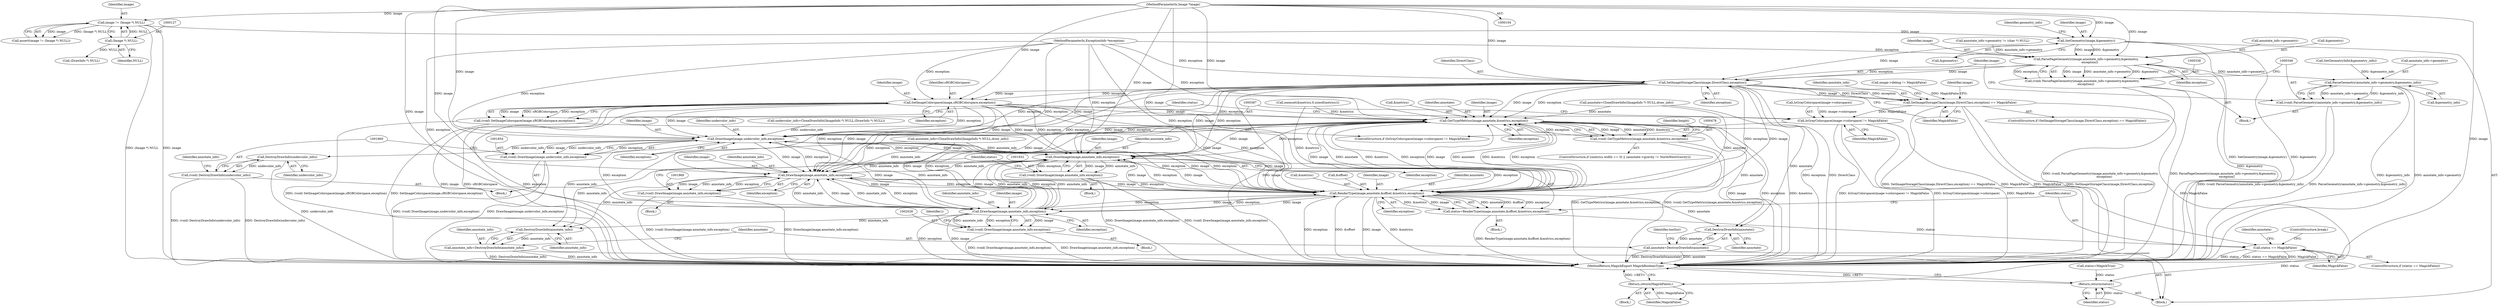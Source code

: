 digraph "0_ImageMagick_f595a1985233c399a05c0c37cc41de16a90dd025@pointer" {
"1000321" [label="(Call,SetGeometry(image,&geometry))"];
"1000124" [label="(Call,image != (Image *) NULL)"];
"1000105" [label="(MethodParameterIn,Image *image)"];
"1000126" [label="(Call,(Image *) NULL)"];
"1000339" [label="(Call,ParsePageGeometry(image,annotate_info->geometry,&geometry,\n        exception))"];
"1000337" [label="(Call,(void) ParsePageGeometry(image,annotate_info->geometry,&geometry,\n        exception))"];
"1000349" [label="(Call,ParseGeometry(annotate_info->geometry,&geometry_info))"];
"1000347" [label="(Call,(void) ParseGeometry(annotate_info->geometry,&geometry_info))"];
"1000357" [label="(Call,SetImageStorageClass(image,DirectClass,exception))"];
"1000356" [label="(Call,SetImageStorageClass(image,DirectClass,exception) == MagickFalse)"];
"1000377" [label="(Return,return(MagickFalse);)"];
"1000380" [label="(Call,IsGrayColorspace(image->colorspace) != MagickFalse)"];
"1001985" [label="(Call,status == MagickFalse)"];
"1002047" [label="(Return,return(status);)"];
"1000388" [label="(Call,SetImageColorspace(image,sRGBColorspace,exception))"];
"1000386" [label="(Call,(void) SetImageColorspace(image,sRGBColorspace,exception))"];
"1000479" [label="(Call,GetTypeMetrics(image,annotate,&metrics,exception))"];
"1000477" [label="(Call,(void) GetTypeMetrics(image,annotate,&metrics,exception))"];
"1001855" [label="(Call,DrawImage(image,undercolor_info,exception))"];
"1001853" [label="(Call,(void) DrawImage(image,undercolor_info,exception))"];
"1001861" [label="(Call,DestroyDrawInfo(undercolor_info))"];
"1001859" [label="(Call,(void) DestroyDrawInfo(undercolor_info))"];
"1001933" [label="(Call,DrawImage(image,annotate_info,exception))"];
"1001931" [label="(Call,(void) DrawImage(image,annotate_info,exception))"];
"1001970" [label="(Call,DrawImage(image,annotate_info,exception))"];
"1001968" [label="(Call,(void) DrawImage(image,annotate_info,exception))"];
"1001976" [label="(Call,RenderType(image,annotate,&offset,&metrics,exception))"];
"1001974" [label="(Call,status=RenderType(image,annotate,&offset,&metrics,exception))"];
"1002029" [label="(Call,DrawImage(image,annotate_info,exception))"];
"1002027" [label="(Call,(void) DrawImage(image,annotate_info,exception))"];
"1002035" [label="(Call,DestroyDrawInfo(annotate_info))"];
"1002033" [label="(Call,annotate_info=DestroyDrawInfo(annotate_info))"];
"1002039" [label="(Call,DestroyDrawInfo(annotate))"];
"1002037" [label="(Call,annotate=DestroyDrawInfo(annotate))"];
"1001861" [label="(Call,DestroyDrawInfo(undercolor_info))"];
"1000357" [label="(Call,SetImageStorageClass(image,DirectClass,exception))"];
"1000393" [label="(Identifier,status)"];
"1000392" [label="(Call,status=MagickTrue)"];
"1000378" [label="(Identifier,MagickFalse)"];
"1000484" [label="(Identifier,exception)"];
"1000482" [label="(Call,&metrics)"];
"1002031" [label="(Identifier,annotate_info)"];
"1000360" [label="(Identifier,exception)"];
"1000107" [label="(MethodParameterIn,ExceptionInfo *exception)"];
"1000125" [label="(Identifier,image)"];
"1002048" [label="(Identifier,status)"];
"1000377" [label="(Return,return(MagickFalse);)"];
"1000391" [label="(Identifier,exception)"];
"1000390" [label="(Identifier,sRGBColorspace)"];
"1001970" [label="(Call,DrawImage(image,annotate_info,exception))"];
"1001866" [label="(Identifier,annotate_info)"];
"1002034" [label="(Identifier,annotate_info)"];
"1001933" [label="(Call,DrawImage(image,annotate_info,exception))"];
"1000344" [label="(Call,&geometry)"];
"1000349" [label="(Call,ParseGeometry(annotate_info->geometry,&geometry_info))"];
"1001981" [label="(Call,&metrics)"];
"1000327" [label="(Identifier,geometry_info)"];
"1001856" [label="(Identifier,image)"];
"1001855" [label="(Call,DrawImage(image,undercolor_info,exception))"];
"1002038" [label="(Identifier,annotate)"];
"1000356" [label="(Call,SetImageStorageClass(image,DirectClass,exception) == MagickFalse)"];
"1000479" [label="(Call,GetTypeMetrics(image,annotate,&metrics,exception))"];
"1000380" [label="(Call,IsGrayColorspace(image->colorspace) != MagickFalse)"];
"1001853" [label="(Call,(void) DrawImage(image,undercolor_info,exception))"];
"1000361" [label="(Identifier,MagickFalse)"];
"1000123" [label="(Call,assert(image != (Image *) NULL))"];
"1002036" [label="(Identifier,annotate_info)"];
"1001976" [label="(Call,RenderType(image,annotate,&offset,&metrics,exception))"];
"1001857" [label="(Identifier,undercolor_info)"];
"1000340" [label="(Identifier,image)"];
"1001979" [label="(Call,&offset)"];
"1002030" [label="(Identifier,image)"];
"1001987" [label="(Identifier,MagickFalse)"];
"1001899" [label="(Block,)"];
"1001931" [label="(Call,(void) DrawImage(image,annotate_info,exception))"];
"1002029" [label="(Call,DrawImage(image,annotate_info,exception))"];
"1000339" [label="(Call,ParsePageGeometry(image,annotate_info->geometry,&geometry,\n        exception))"];
"1001983" [label="(Identifier,exception)"];
"1000364" [label="(Identifier,annotate_info)"];
"1000329" [label="(Call,annotate_info->geometry != (char *) NULL)"];
"1001934" [label="(Identifier,image)"];
"1002049" [label="(MethodReturn,MagickExport MagickBooleanType)"];
"1001977" [label="(Identifier,image)"];
"1000323" [label="(Call,&geometry)"];
"1000350" [label="(Call,annotate_info->geometry)"];
"1000385" [label="(Identifier,MagickFalse)"];
"1000381" [label="(Call,IsGrayColorspace(image->colorspace))"];
"1000359" [label="(Identifier,DirectClass)"];
"1000346" [label="(Identifier,exception)"];
"1001992" [label="(Identifier,annotate)"];
"1001944" [label="(Block,)"];
"1002027" [label="(Call,(void) DrawImage(image,annotate_info,exception))"];
"1001858" [label="(Identifier,exception)"];
"1000126" [label="(Call,(Image *) NULL)"];
"1001973" [label="(Identifier,exception)"];
"1002047" [label="(Return,return(status);)"];
"1001971" [label="(Identifier,image)"];
"1000128" [label="(Identifier,NULL)"];
"1001968" [label="(Call,(void) DrawImage(image,annotate_info,exception))"];
"1001985" [label="(Call,status == MagickFalse)"];
"1000481" [label="(Identifier,annotate)"];
"1002033" [label="(Call,annotate_info=DestroyDrawInfo(annotate_info))"];
"1000136" [label="(Call,image->debug != MagickFalse)"];
"1000480" [label="(Identifier,image)"];
"1000358" [label="(Identifier,image)"];
"1000181" [label="(Call,annotate=CloneDrawInfo((ImageInfo *) NULL,draw_info))"];
"1000200" [label="(Call,annotate_info=CloneDrawInfo((ImageInfo *) NULL,draw_info))"];
"1001986" [label="(Identifier,status)"];
"1001936" [label="(Identifier,exception)"];
"1000322" [label="(Identifier,image)"];
"1001974" [label="(Call,status=RenderType(image,annotate,&offset,&metrics,exception))"];
"1000477" [label="(Call,(void) GetTypeMetrics(image,annotate,&metrics,exception))"];
"1001988" [label="(ControlStructure,break;)"];
"1001972" [label="(Identifier,annotate_info)"];
"1002042" [label="(Identifier,textlist)"];
"1000153" [label="(Call,(DrawInfo *) NULL)"];
"1000325" [label="(Call,SetGeometryInfo(&geometry_info))"];
"1000124" [label="(Call,image != (Image *) NULL)"];
"1000388" [label="(Call,SetImageColorspace(image,sRGBColorspace,exception))"];
"1000486" [label="(Identifier,height)"];
"1000397" [label="(Call,memset(&metrics,0,sizeof(metrics)))"];
"1001770" [label="(Call,undercolor_info=CloneDrawInfo((ImageInfo *) NULL,(DrawInfo *) NULL))"];
"1000386" [label="(Call,(void) SetImageColorspace(image,sRGBColorspace,exception))"];
"1002040" [label="(Identifier,annotate)"];
"1002035" [label="(Call,DestroyDrawInfo(annotate_info))"];
"1000415" [label="(Identifier,i)"];
"1000108" [label="(Block,)"];
"1000416" [label="(Block,)"];
"1000465" [label="(ControlStructure,if ((metrics.width == 0) || (annotate->gravity != NorthWestGravity)))"];
"1002037" [label="(Call,annotate=DestroyDrawInfo(annotate))"];
"1001862" [label="(Identifier,undercolor_info)"];
"1000383" [label="(Identifier,image)"];
"1000389" [label="(Identifier,image)"];
"1001975" [label="(Identifier,status)"];
"1001935" [label="(Identifier,annotate_info)"];
"1000341" [label="(Call,annotate_info->geometry)"];
"1001984" [label="(ControlStructure,if (status == MagickFalse))"];
"1002032" [label="(Identifier,exception)"];
"1000347" [label="(Call,(void) ParseGeometry(annotate_info->geometry,&geometry_info))"];
"1000337" [label="(Call,(void) ParsePageGeometry(image,annotate_info->geometry,&geometry,\n        exception))"];
"1000355" [label="(ControlStructure,if (SetImageStorageClass(image,DirectClass,exception) == MagickFalse))"];
"1000379" [label="(ControlStructure,if (IsGrayColorspace(image->colorspace) != MagickFalse))"];
"1001768" [label="(Block,)"];
"1000105" [label="(MethodParameterIn,Image *image)"];
"1001859" [label="(Call,(void) DestroyDrawInfo(undercolor_info))"];
"1000321" [label="(Call,SetGeometry(image,&geometry))"];
"1000336" [label="(Block,)"];
"1000353" [label="(Call,&geometry_info)"];
"1002039" [label="(Call,DestroyDrawInfo(annotate))"];
"1001978" [label="(Identifier,annotate)"];
"1001995" [label="(Block,)"];
"1000362" [label="(Block,)"];
"1000321" -> "1000108"  [label="AST: "];
"1000321" -> "1000323"  [label="CFG: "];
"1000322" -> "1000321"  [label="AST: "];
"1000323" -> "1000321"  [label="AST: "];
"1000327" -> "1000321"  [label="CFG: "];
"1000321" -> "1002049"  [label="DDG: &geometry"];
"1000321" -> "1002049"  [label="DDG: SetGeometry(image,&geometry)"];
"1000124" -> "1000321"  [label="DDG: image"];
"1000105" -> "1000321"  [label="DDG: image"];
"1000321" -> "1000339"  [label="DDG: image"];
"1000321" -> "1000339"  [label="DDG: &geometry"];
"1000321" -> "1000357"  [label="DDG: image"];
"1000124" -> "1000123"  [label="AST: "];
"1000124" -> "1000126"  [label="CFG: "];
"1000125" -> "1000124"  [label="AST: "];
"1000126" -> "1000124"  [label="AST: "];
"1000123" -> "1000124"  [label="CFG: "];
"1000124" -> "1002049"  [label="DDG: (Image *) NULL"];
"1000124" -> "1002049"  [label="DDG: image"];
"1000124" -> "1000123"  [label="DDG: image"];
"1000124" -> "1000123"  [label="DDG: (Image *) NULL"];
"1000105" -> "1000124"  [label="DDG: image"];
"1000126" -> "1000124"  [label="DDG: NULL"];
"1000105" -> "1000104"  [label="AST: "];
"1000105" -> "1002049"  [label="DDG: image"];
"1000105" -> "1000339"  [label="DDG: image"];
"1000105" -> "1000357"  [label="DDG: image"];
"1000105" -> "1000388"  [label="DDG: image"];
"1000105" -> "1000479"  [label="DDG: image"];
"1000105" -> "1001855"  [label="DDG: image"];
"1000105" -> "1001933"  [label="DDG: image"];
"1000105" -> "1001970"  [label="DDG: image"];
"1000105" -> "1001976"  [label="DDG: image"];
"1000105" -> "1002029"  [label="DDG: image"];
"1000126" -> "1000128"  [label="CFG: "];
"1000127" -> "1000126"  [label="AST: "];
"1000128" -> "1000126"  [label="AST: "];
"1000126" -> "1000153"  [label="DDG: NULL"];
"1000339" -> "1000337"  [label="AST: "];
"1000339" -> "1000346"  [label="CFG: "];
"1000340" -> "1000339"  [label="AST: "];
"1000341" -> "1000339"  [label="AST: "];
"1000344" -> "1000339"  [label="AST: "];
"1000346" -> "1000339"  [label="AST: "];
"1000337" -> "1000339"  [label="CFG: "];
"1000339" -> "1002049"  [label="DDG: &geometry"];
"1000339" -> "1000337"  [label="DDG: image"];
"1000339" -> "1000337"  [label="DDG: annotate_info->geometry"];
"1000339" -> "1000337"  [label="DDG: &geometry"];
"1000339" -> "1000337"  [label="DDG: exception"];
"1000329" -> "1000339"  [label="DDG: annotate_info->geometry"];
"1000107" -> "1000339"  [label="DDG: exception"];
"1000339" -> "1000349"  [label="DDG: annotate_info->geometry"];
"1000339" -> "1000357"  [label="DDG: image"];
"1000339" -> "1000357"  [label="DDG: exception"];
"1000337" -> "1000336"  [label="AST: "];
"1000338" -> "1000337"  [label="AST: "];
"1000348" -> "1000337"  [label="CFG: "];
"1000337" -> "1002049"  [label="DDG: ParsePageGeometry(image,annotate_info->geometry,&geometry,\n        exception)"];
"1000337" -> "1002049"  [label="DDG: (void) ParsePageGeometry(image,annotate_info->geometry,&geometry,\n        exception)"];
"1000349" -> "1000347"  [label="AST: "];
"1000349" -> "1000353"  [label="CFG: "];
"1000350" -> "1000349"  [label="AST: "];
"1000353" -> "1000349"  [label="AST: "];
"1000347" -> "1000349"  [label="CFG: "];
"1000349" -> "1002049"  [label="DDG: &geometry_info"];
"1000349" -> "1002049"  [label="DDG: annotate_info->geometry"];
"1000349" -> "1000347"  [label="DDG: annotate_info->geometry"];
"1000349" -> "1000347"  [label="DDG: &geometry_info"];
"1000325" -> "1000349"  [label="DDG: &geometry_info"];
"1000347" -> "1000336"  [label="AST: "];
"1000348" -> "1000347"  [label="AST: "];
"1000358" -> "1000347"  [label="CFG: "];
"1000347" -> "1002049"  [label="DDG: ParseGeometry(annotate_info->geometry,&geometry_info)"];
"1000347" -> "1002049"  [label="DDG: (void) ParseGeometry(annotate_info->geometry,&geometry_info)"];
"1000357" -> "1000356"  [label="AST: "];
"1000357" -> "1000360"  [label="CFG: "];
"1000358" -> "1000357"  [label="AST: "];
"1000359" -> "1000357"  [label="AST: "];
"1000360" -> "1000357"  [label="AST: "];
"1000361" -> "1000357"  [label="CFG: "];
"1000357" -> "1002049"  [label="DDG: image"];
"1000357" -> "1002049"  [label="DDG: exception"];
"1000357" -> "1002049"  [label="DDG: DirectClass"];
"1000357" -> "1000356"  [label="DDG: image"];
"1000357" -> "1000356"  [label="DDG: DirectClass"];
"1000357" -> "1000356"  [label="DDG: exception"];
"1000107" -> "1000357"  [label="DDG: exception"];
"1000357" -> "1000388"  [label="DDG: image"];
"1000357" -> "1000388"  [label="DDG: exception"];
"1000357" -> "1000479"  [label="DDG: image"];
"1000357" -> "1000479"  [label="DDG: exception"];
"1000357" -> "1001855"  [label="DDG: image"];
"1000357" -> "1001855"  [label="DDG: exception"];
"1000357" -> "1001933"  [label="DDG: image"];
"1000357" -> "1001933"  [label="DDG: exception"];
"1000357" -> "1001970"  [label="DDG: image"];
"1000357" -> "1001970"  [label="DDG: exception"];
"1000357" -> "1001976"  [label="DDG: image"];
"1000357" -> "1001976"  [label="DDG: exception"];
"1000356" -> "1000355"  [label="AST: "];
"1000356" -> "1000361"  [label="CFG: "];
"1000361" -> "1000356"  [label="AST: "];
"1000364" -> "1000356"  [label="CFG: "];
"1000383" -> "1000356"  [label="CFG: "];
"1000356" -> "1002049"  [label="DDG: SetImageStorageClass(image,DirectClass,exception) == MagickFalse"];
"1000356" -> "1002049"  [label="DDG: MagickFalse"];
"1000356" -> "1002049"  [label="DDG: SetImageStorageClass(image,DirectClass,exception)"];
"1000136" -> "1000356"  [label="DDG: MagickFalse"];
"1000356" -> "1000377"  [label="DDG: MagickFalse"];
"1000356" -> "1000380"  [label="DDG: MagickFalse"];
"1000377" -> "1000362"  [label="AST: "];
"1000377" -> "1000378"  [label="CFG: "];
"1000378" -> "1000377"  [label="AST: "];
"1002049" -> "1000377"  [label="CFG: "];
"1000377" -> "1002049"  [label="DDG: <RET>"];
"1000378" -> "1000377"  [label="DDG: MagickFalse"];
"1000380" -> "1000379"  [label="AST: "];
"1000380" -> "1000385"  [label="CFG: "];
"1000381" -> "1000380"  [label="AST: "];
"1000385" -> "1000380"  [label="AST: "];
"1000387" -> "1000380"  [label="CFG: "];
"1000393" -> "1000380"  [label="CFG: "];
"1000380" -> "1002049"  [label="DDG: IsGrayColorspace(image->colorspace) != MagickFalse"];
"1000380" -> "1002049"  [label="DDG: IsGrayColorspace(image->colorspace)"];
"1000380" -> "1002049"  [label="DDG: MagickFalse"];
"1000381" -> "1000380"  [label="DDG: image->colorspace"];
"1000380" -> "1001985"  [label="DDG: MagickFalse"];
"1001985" -> "1001984"  [label="AST: "];
"1001985" -> "1001987"  [label="CFG: "];
"1001986" -> "1001985"  [label="AST: "];
"1001987" -> "1001985"  [label="AST: "];
"1001988" -> "1001985"  [label="CFG: "];
"1001992" -> "1001985"  [label="CFG: "];
"1001985" -> "1002049"  [label="DDG: MagickFalse"];
"1001985" -> "1002049"  [label="DDG: status"];
"1001985" -> "1002049"  [label="DDG: status == MagickFalse"];
"1001974" -> "1001985"  [label="DDG: status"];
"1001985" -> "1002047"  [label="DDG: status"];
"1002047" -> "1000108"  [label="AST: "];
"1002047" -> "1002048"  [label="CFG: "];
"1002048" -> "1002047"  [label="AST: "];
"1002049" -> "1002047"  [label="CFG: "];
"1002047" -> "1002049"  [label="DDG: <RET>"];
"1002048" -> "1002047"  [label="DDG: status"];
"1000392" -> "1002047"  [label="DDG: status"];
"1000388" -> "1000386"  [label="AST: "];
"1000388" -> "1000391"  [label="CFG: "];
"1000389" -> "1000388"  [label="AST: "];
"1000390" -> "1000388"  [label="AST: "];
"1000391" -> "1000388"  [label="AST: "];
"1000386" -> "1000388"  [label="CFG: "];
"1000388" -> "1002049"  [label="DDG: image"];
"1000388" -> "1002049"  [label="DDG: sRGBColorspace"];
"1000388" -> "1002049"  [label="DDG: exception"];
"1000388" -> "1000386"  [label="DDG: image"];
"1000388" -> "1000386"  [label="DDG: sRGBColorspace"];
"1000388" -> "1000386"  [label="DDG: exception"];
"1000107" -> "1000388"  [label="DDG: exception"];
"1000388" -> "1000479"  [label="DDG: image"];
"1000388" -> "1000479"  [label="DDG: exception"];
"1000388" -> "1001855"  [label="DDG: image"];
"1000388" -> "1001855"  [label="DDG: exception"];
"1000388" -> "1001933"  [label="DDG: image"];
"1000388" -> "1001933"  [label="DDG: exception"];
"1000388" -> "1001970"  [label="DDG: image"];
"1000388" -> "1001970"  [label="DDG: exception"];
"1000388" -> "1001976"  [label="DDG: image"];
"1000388" -> "1001976"  [label="DDG: exception"];
"1000386" -> "1000379"  [label="AST: "];
"1000387" -> "1000386"  [label="AST: "];
"1000393" -> "1000386"  [label="CFG: "];
"1000386" -> "1002049"  [label="DDG: SetImageColorspace(image,sRGBColorspace,exception)"];
"1000386" -> "1002049"  [label="DDG: (void) SetImageColorspace(image,sRGBColorspace,exception)"];
"1000479" -> "1000477"  [label="AST: "];
"1000479" -> "1000484"  [label="CFG: "];
"1000480" -> "1000479"  [label="AST: "];
"1000481" -> "1000479"  [label="AST: "];
"1000482" -> "1000479"  [label="AST: "];
"1000484" -> "1000479"  [label="AST: "];
"1000477" -> "1000479"  [label="CFG: "];
"1000479" -> "1002049"  [label="DDG: image"];
"1000479" -> "1002049"  [label="DDG: exception"];
"1000479" -> "1002049"  [label="DDG: &metrics"];
"1000479" -> "1000477"  [label="DDG: image"];
"1000479" -> "1000477"  [label="DDG: annotate"];
"1000479" -> "1000477"  [label="DDG: &metrics"];
"1000479" -> "1000477"  [label="DDG: exception"];
"1002029" -> "1000479"  [label="DDG: image"];
"1002029" -> "1000479"  [label="DDG: exception"];
"1001976" -> "1000479"  [label="DDG: image"];
"1001976" -> "1000479"  [label="DDG: annotate"];
"1001976" -> "1000479"  [label="DDG: &metrics"];
"1001976" -> "1000479"  [label="DDG: exception"];
"1000181" -> "1000479"  [label="DDG: annotate"];
"1000397" -> "1000479"  [label="DDG: &metrics"];
"1000107" -> "1000479"  [label="DDG: exception"];
"1000479" -> "1001855"  [label="DDG: image"];
"1000479" -> "1001855"  [label="DDG: exception"];
"1000479" -> "1001933"  [label="DDG: image"];
"1000479" -> "1001933"  [label="DDG: exception"];
"1000479" -> "1001970"  [label="DDG: image"];
"1000479" -> "1001970"  [label="DDG: exception"];
"1000479" -> "1001976"  [label="DDG: image"];
"1000479" -> "1001976"  [label="DDG: annotate"];
"1000479" -> "1001976"  [label="DDG: &metrics"];
"1000479" -> "1001976"  [label="DDG: exception"];
"1000479" -> "1002039"  [label="DDG: annotate"];
"1000477" -> "1000465"  [label="AST: "];
"1000478" -> "1000477"  [label="AST: "];
"1000486" -> "1000477"  [label="CFG: "];
"1000477" -> "1002049"  [label="DDG: GetTypeMetrics(image,annotate,&metrics,exception)"];
"1000477" -> "1002049"  [label="DDG: (void) GetTypeMetrics(image,annotate,&metrics,exception)"];
"1001855" -> "1001853"  [label="AST: "];
"1001855" -> "1001858"  [label="CFG: "];
"1001856" -> "1001855"  [label="AST: "];
"1001857" -> "1001855"  [label="AST: "];
"1001858" -> "1001855"  [label="AST: "];
"1001853" -> "1001855"  [label="CFG: "];
"1001855" -> "1001853"  [label="DDG: image"];
"1001855" -> "1001853"  [label="DDG: undercolor_info"];
"1001855" -> "1001853"  [label="DDG: exception"];
"1002029" -> "1001855"  [label="DDG: image"];
"1002029" -> "1001855"  [label="DDG: exception"];
"1001976" -> "1001855"  [label="DDG: image"];
"1001976" -> "1001855"  [label="DDG: exception"];
"1001770" -> "1001855"  [label="DDG: undercolor_info"];
"1000107" -> "1001855"  [label="DDG: exception"];
"1001855" -> "1001861"  [label="DDG: undercolor_info"];
"1001855" -> "1001933"  [label="DDG: image"];
"1001855" -> "1001933"  [label="DDG: exception"];
"1001855" -> "1001970"  [label="DDG: image"];
"1001855" -> "1001970"  [label="DDG: exception"];
"1001855" -> "1001976"  [label="DDG: image"];
"1001855" -> "1001976"  [label="DDG: exception"];
"1001853" -> "1001768"  [label="AST: "];
"1001854" -> "1001853"  [label="AST: "];
"1001860" -> "1001853"  [label="CFG: "];
"1001853" -> "1002049"  [label="DDG: DrawImage(image,undercolor_info,exception)"];
"1001853" -> "1002049"  [label="DDG: (void) DrawImage(image,undercolor_info,exception)"];
"1001861" -> "1001859"  [label="AST: "];
"1001861" -> "1001862"  [label="CFG: "];
"1001862" -> "1001861"  [label="AST: "];
"1001859" -> "1001861"  [label="CFG: "];
"1001861" -> "1002049"  [label="DDG: undercolor_info"];
"1001861" -> "1001859"  [label="DDG: undercolor_info"];
"1001859" -> "1001768"  [label="AST: "];
"1001860" -> "1001859"  [label="AST: "];
"1001866" -> "1001859"  [label="CFG: "];
"1001859" -> "1002049"  [label="DDG: (void) DestroyDrawInfo(undercolor_info)"];
"1001859" -> "1002049"  [label="DDG: DestroyDrawInfo(undercolor_info)"];
"1001933" -> "1001931"  [label="AST: "];
"1001933" -> "1001936"  [label="CFG: "];
"1001934" -> "1001933"  [label="AST: "];
"1001935" -> "1001933"  [label="AST: "];
"1001936" -> "1001933"  [label="AST: "];
"1001931" -> "1001933"  [label="CFG: "];
"1001933" -> "1001931"  [label="DDG: image"];
"1001933" -> "1001931"  [label="DDG: annotate_info"];
"1001933" -> "1001931"  [label="DDG: exception"];
"1002029" -> "1001933"  [label="DDG: image"];
"1002029" -> "1001933"  [label="DDG: annotate_info"];
"1002029" -> "1001933"  [label="DDG: exception"];
"1001976" -> "1001933"  [label="DDG: image"];
"1001976" -> "1001933"  [label="DDG: exception"];
"1000200" -> "1001933"  [label="DDG: annotate_info"];
"1001970" -> "1001933"  [label="DDG: annotate_info"];
"1000107" -> "1001933"  [label="DDG: exception"];
"1001933" -> "1001970"  [label="DDG: annotate_info"];
"1001933" -> "1001976"  [label="DDG: image"];
"1001933" -> "1001976"  [label="DDG: exception"];
"1001933" -> "1002029"  [label="DDG: annotate_info"];
"1001933" -> "1002035"  [label="DDG: annotate_info"];
"1001931" -> "1001899"  [label="AST: "];
"1001932" -> "1001931"  [label="AST: "];
"1001975" -> "1001931"  [label="CFG: "];
"1001931" -> "1002049"  [label="DDG: DrawImage(image,annotate_info,exception)"];
"1001931" -> "1002049"  [label="DDG: (void) DrawImage(image,annotate_info,exception)"];
"1001970" -> "1001968"  [label="AST: "];
"1001970" -> "1001973"  [label="CFG: "];
"1001971" -> "1001970"  [label="AST: "];
"1001972" -> "1001970"  [label="AST: "];
"1001973" -> "1001970"  [label="AST: "];
"1001968" -> "1001970"  [label="CFG: "];
"1001970" -> "1001968"  [label="DDG: image"];
"1001970" -> "1001968"  [label="DDG: annotate_info"];
"1001970" -> "1001968"  [label="DDG: exception"];
"1002029" -> "1001970"  [label="DDG: image"];
"1002029" -> "1001970"  [label="DDG: annotate_info"];
"1002029" -> "1001970"  [label="DDG: exception"];
"1001976" -> "1001970"  [label="DDG: image"];
"1001976" -> "1001970"  [label="DDG: exception"];
"1000200" -> "1001970"  [label="DDG: annotate_info"];
"1000107" -> "1001970"  [label="DDG: exception"];
"1001970" -> "1001976"  [label="DDG: image"];
"1001970" -> "1001976"  [label="DDG: exception"];
"1001970" -> "1002029"  [label="DDG: annotate_info"];
"1001970" -> "1002035"  [label="DDG: annotate_info"];
"1001968" -> "1001944"  [label="AST: "];
"1001969" -> "1001968"  [label="AST: "];
"1001975" -> "1001968"  [label="CFG: "];
"1001968" -> "1002049"  [label="DDG: DrawImage(image,annotate_info,exception)"];
"1001968" -> "1002049"  [label="DDG: (void) DrawImage(image,annotate_info,exception)"];
"1001976" -> "1001974"  [label="AST: "];
"1001976" -> "1001983"  [label="CFG: "];
"1001977" -> "1001976"  [label="AST: "];
"1001978" -> "1001976"  [label="AST: "];
"1001979" -> "1001976"  [label="AST: "];
"1001981" -> "1001976"  [label="AST: "];
"1001983" -> "1001976"  [label="AST: "];
"1001974" -> "1001976"  [label="CFG: "];
"1001976" -> "1002049"  [label="DDG: exception"];
"1001976" -> "1002049"  [label="DDG: &offset"];
"1001976" -> "1002049"  [label="DDG: image"];
"1001976" -> "1002049"  [label="DDG: &metrics"];
"1001976" -> "1001974"  [label="DDG: annotate"];
"1001976" -> "1001974"  [label="DDG: &offset"];
"1001976" -> "1001974"  [label="DDG: exception"];
"1001976" -> "1001974"  [label="DDG: &metrics"];
"1001976" -> "1001974"  [label="DDG: image"];
"1002029" -> "1001976"  [label="DDG: image"];
"1002029" -> "1001976"  [label="DDG: exception"];
"1000181" -> "1001976"  [label="DDG: annotate"];
"1000397" -> "1001976"  [label="DDG: &metrics"];
"1000107" -> "1001976"  [label="DDG: exception"];
"1001976" -> "1002029"  [label="DDG: image"];
"1001976" -> "1002029"  [label="DDG: exception"];
"1001976" -> "1002039"  [label="DDG: annotate"];
"1001974" -> "1000416"  [label="AST: "];
"1001975" -> "1001974"  [label="AST: "];
"1001986" -> "1001974"  [label="CFG: "];
"1001974" -> "1002049"  [label="DDG: RenderType(image,annotate,&offset,&metrics,exception)"];
"1002029" -> "1002027"  [label="AST: "];
"1002029" -> "1002032"  [label="CFG: "];
"1002030" -> "1002029"  [label="AST: "];
"1002031" -> "1002029"  [label="AST: "];
"1002032" -> "1002029"  [label="AST: "];
"1002027" -> "1002029"  [label="CFG: "];
"1002029" -> "1002049"  [label="DDG: exception"];
"1002029" -> "1002049"  [label="DDG: image"];
"1002029" -> "1002027"  [label="DDG: image"];
"1002029" -> "1002027"  [label="DDG: annotate_info"];
"1002029" -> "1002027"  [label="DDG: exception"];
"1000200" -> "1002029"  [label="DDG: annotate_info"];
"1000107" -> "1002029"  [label="DDG: exception"];
"1002029" -> "1002035"  [label="DDG: annotate_info"];
"1002027" -> "1001995"  [label="AST: "];
"1002028" -> "1002027"  [label="AST: "];
"1000415" -> "1002027"  [label="CFG: "];
"1002027" -> "1002049"  [label="DDG: DrawImage(image,annotate_info,exception)"];
"1002027" -> "1002049"  [label="DDG: (void) DrawImage(image,annotate_info,exception)"];
"1002035" -> "1002033"  [label="AST: "];
"1002035" -> "1002036"  [label="CFG: "];
"1002036" -> "1002035"  [label="AST: "];
"1002033" -> "1002035"  [label="CFG: "];
"1002035" -> "1002033"  [label="DDG: annotate_info"];
"1000200" -> "1002035"  [label="DDG: annotate_info"];
"1002033" -> "1000108"  [label="AST: "];
"1002034" -> "1002033"  [label="AST: "];
"1002038" -> "1002033"  [label="CFG: "];
"1002033" -> "1002049"  [label="DDG: annotate_info"];
"1002033" -> "1002049"  [label="DDG: DestroyDrawInfo(annotate_info)"];
"1002039" -> "1002037"  [label="AST: "];
"1002039" -> "1002040"  [label="CFG: "];
"1002040" -> "1002039"  [label="AST: "];
"1002037" -> "1002039"  [label="CFG: "];
"1002039" -> "1002037"  [label="DDG: annotate"];
"1000181" -> "1002039"  [label="DDG: annotate"];
"1002037" -> "1000108"  [label="AST: "];
"1002038" -> "1002037"  [label="AST: "];
"1002042" -> "1002037"  [label="CFG: "];
"1002037" -> "1002049"  [label="DDG: annotate"];
"1002037" -> "1002049"  [label="DDG: DestroyDrawInfo(annotate)"];
}
